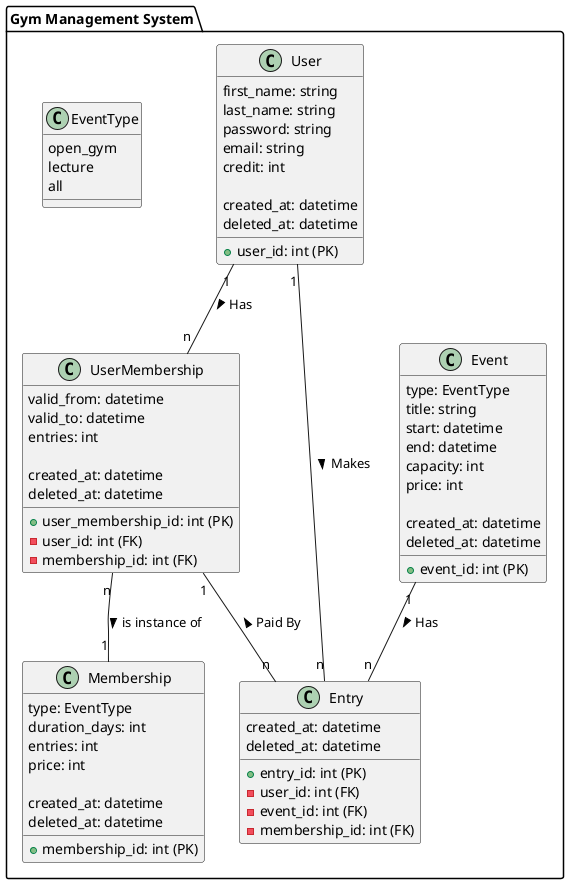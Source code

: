 @startuml

!define ENTITY class
!define TABLE_OF_CONTENTS class

PACKAGE "Gym Management System" {
    ENTITY User {
        +user_id: int (PK)

        first_name: string
        last_name: string
        password: string
        email: string
        credit: int

        created_at: datetime
        deleted_at: datetime
    }

    ENTITY Membership {
        +membership_id: int (PK)
        type: EventType
        duration_days: int
        entries: int
        price: int

        created_at: datetime
        deleted_at: datetime
    }

    ENTITY UserMembership {
        +user_membership_id: int (PK)
        -user_id: int (FK)
        -membership_id: int (FK)
        valid_from: datetime
        valid_to: datetime
        entries: int

        created_at: datetime
        deleted_at: datetime
    }

    ENTITY Entry {
        +entry_id: int (PK)
        -user_id: int (FK)
        -event_id: int (FK)
        -membership_id: int (FK)

        created_at: datetime
        deleted_at: datetime
    }

    ENTITY Event {
        +event_id: int (PK)
        type: EventType
        title: string
        start: datetime
        end: datetime
        capacity: int
        price: int

        created_at: datetime
        deleted_at: datetime
    }

    ENTITY EventType {
        open_gym
        lecture
        all
    }

    User "1"--"n" Entry : > Makes
    Event "1"--"n" Entry : > Has
    UserMembership "1"--"n" Entry : < Paid By
    UserMembership "n"--"1" Membership : > is instance of
    User "1"--"n" UserMembership : > Has
}

@enduml
